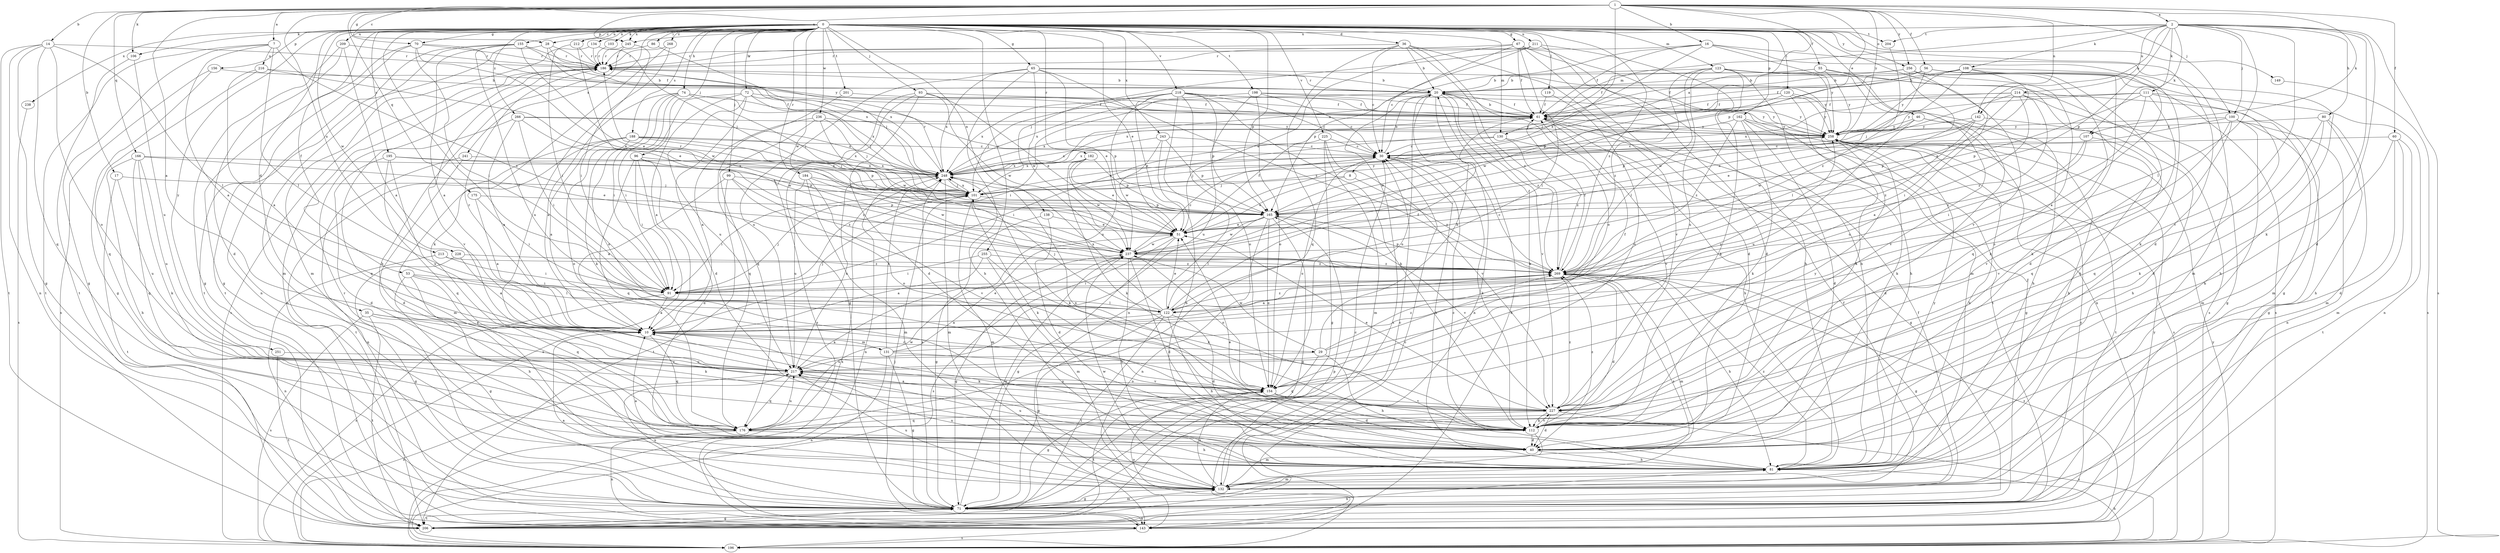 strict digraph  {
0;
1;
2;
7;
8;
10;
14;
16;
17;
20;
28;
29;
30;
35;
36;
40;
46;
51;
53;
55;
56;
60;
61;
65;
67;
70;
71;
72;
74;
80;
81;
86;
91;
93;
96;
99;
100;
101;
103;
106;
107;
108;
111;
112;
119;
120;
122;
123;
130;
131;
132;
134;
138;
142;
143;
149;
154;
155;
156;
162;
165;
166;
175;
176;
182;
184;
186;
188;
195;
196;
198;
201;
204;
206;
209;
211;
212;
213;
214;
216;
217;
218;
225;
227;
228;
236;
237;
238;
241;
243;
245;
248;
251;
255;
256;
258;
266;
268;
269;
0 -> 28  [label=c];
0 -> 35  [label=d];
0 -> 36  [label=d];
0 -> 40  [label=d];
0 -> 46  [label=e];
0 -> 51  [label=e];
0 -> 53  [label=f];
0 -> 55  [label=f];
0 -> 65  [label=g];
0 -> 67  [label=g];
0 -> 70  [label=g];
0 -> 72  [label=h];
0 -> 74  [label=h];
0 -> 86  [label=i];
0 -> 91  [label=i];
0 -> 93  [label=j];
0 -> 96  [label=j];
0 -> 99  [label=j];
0 -> 103  [label=k];
0 -> 106  [label=k];
0 -> 119  [label=l];
0 -> 120  [label=l];
0 -> 123  [label=m];
0 -> 130  [label=m];
0 -> 134  [label=n];
0 -> 138  [label=n];
0 -> 149  [label=o];
0 -> 155  [label=p];
0 -> 156  [label=p];
0 -> 162  [label=p];
0 -> 165  [label=p];
0 -> 182  [label=r];
0 -> 184  [label=r];
0 -> 188  [label=s];
0 -> 195  [label=s];
0 -> 198  [label=t];
0 -> 201  [label=t];
0 -> 204  [label=t];
0 -> 209  [label=u];
0 -> 211  [label=u];
0 -> 212  [label=u];
0 -> 218  [label=v];
0 -> 225  [label=v];
0 -> 227  [label=v];
0 -> 228  [label=w];
0 -> 236  [label=w];
0 -> 237  [label=w];
0 -> 238  [label=x];
0 -> 241  [label=x];
0 -> 243  [label=x];
0 -> 245  [label=x];
0 -> 251  [label=y];
0 -> 255  [label=y];
0 -> 256  [label=y];
0 -> 266  [label=z];
0 -> 268  [label=z];
0 -> 269  [label=z];
1 -> 2  [label=a];
1 -> 7  [label=a];
1 -> 8  [label=a];
1 -> 10  [label=a];
1 -> 14  [label=b];
1 -> 16  [label=b];
1 -> 17  [label=b];
1 -> 28  [label=c];
1 -> 51  [label=e];
1 -> 56  [label=f];
1 -> 60  [label=f];
1 -> 70  [label=g];
1 -> 100  [label=j];
1 -> 106  [label=k];
1 -> 107  [label=k];
1 -> 142  [label=n];
1 -> 165  [label=p];
1 -> 166  [label=q];
1 -> 175  [label=q];
1 -> 213  [label=u];
1 -> 245  [label=x];
1 -> 256  [label=y];
1 -> 258  [label=y];
2 -> 40  [label=d];
2 -> 80  [label=h];
2 -> 100  [label=j];
2 -> 107  [label=k];
2 -> 108  [label=k];
2 -> 111  [label=k];
2 -> 112  [label=k];
2 -> 122  [label=l];
2 -> 130  [label=m];
2 -> 142  [label=n];
2 -> 165  [label=p];
2 -> 196  [label=s];
2 -> 204  [label=t];
2 -> 214  [label=u];
2 -> 227  [label=v];
2 -> 245  [label=x];
7 -> 10  [label=a];
7 -> 71  [label=g];
7 -> 122  [label=l];
7 -> 206  [label=t];
7 -> 216  [label=u];
7 -> 269  [label=z];
8 -> 51  [label=e];
8 -> 101  [label=j];
8 -> 269  [label=z];
10 -> 29  [label=c];
10 -> 101  [label=j];
10 -> 112  [label=k];
10 -> 131  [label=m];
10 -> 176  [label=q];
10 -> 186  [label=r];
14 -> 71  [label=g];
14 -> 122  [label=l];
14 -> 143  [label=n];
14 -> 154  [label=o];
14 -> 176  [label=q];
14 -> 186  [label=r];
14 -> 206  [label=t];
16 -> 61  [label=f];
16 -> 101  [label=j];
16 -> 112  [label=k];
16 -> 132  [label=m];
16 -> 186  [label=r];
16 -> 248  [label=x];
16 -> 258  [label=y];
17 -> 101  [label=j];
17 -> 206  [label=t];
17 -> 217  [label=u];
20 -> 61  [label=f];
20 -> 112  [label=k];
20 -> 143  [label=n];
20 -> 154  [label=o];
20 -> 186  [label=r];
20 -> 196  [label=s];
20 -> 227  [label=v];
20 -> 248  [label=x];
20 -> 258  [label=y];
20 -> 269  [label=z];
28 -> 186  [label=r];
28 -> 206  [label=t];
28 -> 248  [label=x];
28 -> 258  [label=y];
29 -> 20  [label=b];
29 -> 61  [label=f];
29 -> 81  [label=h];
29 -> 176  [label=q];
29 -> 217  [label=u];
29 -> 237  [label=w];
29 -> 269  [label=z];
30 -> 20  [label=b];
30 -> 81  [label=h];
30 -> 101  [label=j];
30 -> 112  [label=k];
30 -> 154  [label=o];
30 -> 248  [label=x];
35 -> 10  [label=a];
35 -> 112  [label=k];
35 -> 196  [label=s];
35 -> 206  [label=t];
35 -> 227  [label=v];
36 -> 20  [label=b];
36 -> 30  [label=c];
36 -> 154  [label=o];
36 -> 176  [label=q];
36 -> 186  [label=r];
36 -> 227  [label=v];
36 -> 269  [label=z];
40 -> 51  [label=e];
40 -> 81  [label=h];
40 -> 217  [label=u];
46 -> 81  [label=h];
46 -> 112  [label=k];
46 -> 165  [label=p];
46 -> 217  [label=u];
46 -> 258  [label=y];
51 -> 61  [label=f];
51 -> 71  [label=g];
51 -> 196  [label=s];
51 -> 237  [label=w];
53 -> 71  [label=g];
53 -> 81  [label=h];
53 -> 91  [label=i];
53 -> 122  [label=l];
53 -> 176  [label=q];
55 -> 20  [label=b];
55 -> 61  [label=f];
55 -> 81  [label=h];
55 -> 227  [label=v];
55 -> 258  [label=y];
56 -> 20  [label=b];
56 -> 61  [label=f];
56 -> 71  [label=g];
56 -> 112  [label=k];
56 -> 165  [label=p];
56 -> 196  [label=s];
56 -> 237  [label=w];
60 -> 30  [label=c];
60 -> 40  [label=d];
60 -> 112  [label=k];
60 -> 132  [label=m];
60 -> 206  [label=t];
61 -> 20  [label=b];
61 -> 81  [label=h];
61 -> 227  [label=v];
61 -> 248  [label=x];
61 -> 258  [label=y];
65 -> 20  [label=b];
65 -> 51  [label=e];
65 -> 81  [label=h];
65 -> 217  [label=u];
65 -> 237  [label=w];
65 -> 248  [label=x];
65 -> 258  [label=y];
65 -> 269  [label=z];
67 -> 30  [label=c];
67 -> 40  [label=d];
67 -> 51  [label=e];
67 -> 61  [label=f];
67 -> 81  [label=h];
67 -> 122  [label=l];
67 -> 132  [label=m];
67 -> 186  [label=r];
70 -> 51  [label=e];
70 -> 61  [label=f];
70 -> 71  [label=g];
70 -> 91  [label=i];
70 -> 186  [label=r];
70 -> 206  [label=t];
71 -> 10  [label=a];
71 -> 30  [label=c];
71 -> 61  [label=f];
71 -> 132  [label=m];
71 -> 143  [label=n];
71 -> 186  [label=r];
71 -> 206  [label=t];
71 -> 217  [label=u];
71 -> 237  [label=w];
71 -> 248  [label=x];
71 -> 258  [label=y];
72 -> 10  [label=a];
72 -> 40  [label=d];
72 -> 61  [label=f];
72 -> 91  [label=i];
72 -> 101  [label=j];
72 -> 165  [label=p];
72 -> 217  [label=u];
74 -> 10  [label=a];
74 -> 61  [label=f];
74 -> 91  [label=i];
74 -> 101  [label=j];
74 -> 112  [label=k];
74 -> 154  [label=o];
74 -> 248  [label=x];
80 -> 81  [label=h];
80 -> 112  [label=k];
80 -> 132  [label=m];
80 -> 176  [label=q];
80 -> 258  [label=y];
81 -> 10  [label=a];
81 -> 30  [label=c];
81 -> 132  [label=m];
81 -> 217  [label=u];
81 -> 258  [label=y];
81 -> 269  [label=z];
86 -> 101  [label=j];
86 -> 186  [label=r];
91 -> 10  [label=a];
91 -> 101  [label=j];
91 -> 122  [label=l];
91 -> 196  [label=s];
93 -> 40  [label=d];
93 -> 51  [label=e];
93 -> 61  [label=f];
93 -> 71  [label=g];
93 -> 196  [label=s];
93 -> 237  [label=w];
96 -> 40  [label=d];
96 -> 91  [label=i];
96 -> 176  [label=q];
96 -> 196  [label=s];
96 -> 248  [label=x];
96 -> 269  [label=z];
99 -> 10  [label=a];
99 -> 101  [label=j];
99 -> 154  [label=o];
99 -> 206  [label=t];
99 -> 269  [label=z];
100 -> 71  [label=g];
100 -> 132  [label=m];
100 -> 143  [label=n];
100 -> 165  [label=p];
100 -> 176  [label=q];
100 -> 227  [label=v];
100 -> 258  [label=y];
101 -> 30  [label=c];
101 -> 91  [label=i];
101 -> 112  [label=k];
101 -> 132  [label=m];
101 -> 165  [label=p];
101 -> 248  [label=x];
101 -> 258  [label=y];
103 -> 186  [label=r];
106 -> 206  [label=t];
106 -> 217  [label=u];
107 -> 30  [label=c];
107 -> 91  [label=i];
107 -> 227  [label=v];
107 -> 269  [label=z];
108 -> 10  [label=a];
108 -> 20  [label=b];
108 -> 51  [label=e];
108 -> 61  [label=f];
108 -> 81  [label=h];
108 -> 101  [label=j];
108 -> 258  [label=y];
111 -> 40  [label=d];
111 -> 61  [label=f];
111 -> 122  [label=l];
111 -> 143  [label=n];
111 -> 154  [label=o];
111 -> 165  [label=p];
111 -> 258  [label=y];
112 -> 10  [label=a];
112 -> 40  [label=d];
112 -> 132  [label=m];
112 -> 227  [label=v];
112 -> 248  [label=x];
112 -> 269  [label=z];
119 -> 61  [label=f];
119 -> 154  [label=o];
120 -> 61  [label=f];
120 -> 81  [label=h];
120 -> 112  [label=k];
120 -> 248  [label=x];
120 -> 258  [label=y];
122 -> 10  [label=a];
122 -> 40  [label=d];
122 -> 51  [label=e];
122 -> 61  [label=f];
122 -> 71  [label=g];
122 -> 81  [label=h];
122 -> 101  [label=j];
122 -> 206  [label=t];
122 -> 248  [label=x];
122 -> 269  [label=z];
123 -> 20  [label=b];
123 -> 81  [label=h];
123 -> 112  [label=k];
123 -> 122  [label=l];
123 -> 143  [label=n];
123 -> 196  [label=s];
123 -> 206  [label=t];
123 -> 217  [label=u];
123 -> 269  [label=z];
130 -> 30  [label=c];
130 -> 71  [label=g];
130 -> 248  [label=x];
130 -> 269  [label=z];
131 -> 10  [label=a];
131 -> 51  [label=e];
131 -> 71  [label=g];
131 -> 143  [label=n];
131 -> 227  [label=v];
131 -> 248  [label=x];
131 -> 258  [label=y];
132 -> 30  [label=c];
132 -> 61  [label=f];
132 -> 71  [label=g];
132 -> 154  [label=o];
132 -> 217  [label=u];
132 -> 237  [label=w];
132 -> 269  [label=z];
134 -> 101  [label=j];
134 -> 132  [label=m];
134 -> 186  [label=r];
138 -> 40  [label=d];
138 -> 51  [label=e];
138 -> 71  [label=g];
142 -> 51  [label=e];
142 -> 81  [label=h];
142 -> 237  [label=w];
142 -> 258  [label=y];
142 -> 269  [label=z];
143 -> 20  [label=b];
143 -> 101  [label=j];
143 -> 154  [label=o];
143 -> 196  [label=s];
143 -> 269  [label=z];
149 -> 196  [label=s];
154 -> 40  [label=d];
154 -> 71  [label=g];
154 -> 206  [label=t];
154 -> 217  [label=u];
154 -> 227  [label=v];
155 -> 10  [label=a];
155 -> 51  [label=e];
155 -> 122  [label=l];
155 -> 132  [label=m];
155 -> 143  [label=n];
155 -> 186  [label=r];
155 -> 248  [label=x];
156 -> 20  [label=b];
156 -> 71  [label=g];
156 -> 196  [label=s];
162 -> 40  [label=d];
162 -> 71  [label=g];
162 -> 112  [label=k];
162 -> 196  [label=s];
162 -> 237  [label=w];
162 -> 258  [label=y];
162 -> 269  [label=z];
165 -> 51  [label=e];
165 -> 71  [label=g];
165 -> 122  [label=l];
165 -> 143  [label=n];
165 -> 154  [label=o];
165 -> 186  [label=r];
165 -> 227  [label=v];
165 -> 237  [label=w];
166 -> 51  [label=e];
166 -> 81  [label=h];
166 -> 112  [label=k];
166 -> 176  [label=q];
166 -> 217  [label=u];
166 -> 248  [label=x];
175 -> 10  [label=a];
175 -> 91  [label=i];
175 -> 165  [label=p];
176 -> 81  [label=h];
176 -> 143  [label=n];
176 -> 217  [label=u];
176 -> 237  [label=w];
182 -> 51  [label=e];
182 -> 112  [label=k];
182 -> 165  [label=p];
182 -> 237  [label=w];
182 -> 248  [label=x];
184 -> 101  [label=j];
184 -> 132  [label=m];
184 -> 217  [label=u];
184 -> 227  [label=v];
184 -> 237  [label=w];
186 -> 20  [label=b];
186 -> 143  [label=n];
186 -> 196  [label=s];
186 -> 227  [label=v];
188 -> 10  [label=a];
188 -> 30  [label=c];
188 -> 101  [label=j];
188 -> 132  [label=m];
188 -> 154  [label=o];
188 -> 165  [label=p];
188 -> 206  [label=t];
188 -> 248  [label=x];
195 -> 40  [label=d];
195 -> 165  [label=p];
195 -> 176  [label=q];
195 -> 217  [label=u];
195 -> 248  [label=x];
196 -> 81  [label=h];
196 -> 248  [label=x];
196 -> 258  [label=y];
198 -> 30  [label=c];
198 -> 61  [label=f];
198 -> 91  [label=i];
198 -> 154  [label=o];
198 -> 217  [label=u];
198 -> 258  [label=y];
201 -> 61  [label=f];
201 -> 176  [label=q];
204 -> 269  [label=z];
206 -> 30  [label=c];
206 -> 71  [label=g];
206 -> 81  [label=h];
206 -> 165  [label=p];
206 -> 258  [label=y];
209 -> 10  [label=a];
209 -> 40  [label=d];
209 -> 71  [label=g];
209 -> 186  [label=r];
211 -> 40  [label=d];
211 -> 81  [label=h];
211 -> 101  [label=j];
211 -> 165  [label=p];
211 -> 186  [label=r];
212 -> 91  [label=i];
212 -> 186  [label=r];
212 -> 237  [label=w];
213 -> 91  [label=i];
213 -> 143  [label=n];
213 -> 269  [label=z];
214 -> 10  [label=a];
214 -> 51  [label=e];
214 -> 61  [label=f];
214 -> 71  [label=g];
214 -> 91  [label=i];
214 -> 132  [label=m];
214 -> 248  [label=x];
214 -> 269  [label=z];
216 -> 10  [label=a];
216 -> 20  [label=b];
216 -> 51  [label=e];
216 -> 176  [label=q];
217 -> 154  [label=o];
217 -> 176  [label=q];
217 -> 196  [label=s];
217 -> 248  [label=x];
218 -> 30  [label=c];
218 -> 51  [label=e];
218 -> 61  [label=f];
218 -> 101  [label=j];
218 -> 112  [label=k];
218 -> 143  [label=n];
218 -> 154  [label=o];
218 -> 165  [label=p];
218 -> 217  [label=u];
218 -> 248  [label=x];
218 -> 258  [label=y];
225 -> 30  [label=c];
225 -> 71  [label=g];
225 -> 91  [label=i];
225 -> 132  [label=m];
225 -> 227  [label=v];
227 -> 40  [label=d];
227 -> 51  [label=e];
227 -> 112  [label=k];
227 -> 176  [label=q];
227 -> 196  [label=s];
227 -> 258  [label=y];
227 -> 269  [label=z];
228 -> 10  [label=a];
228 -> 71  [label=g];
228 -> 269  [label=z];
236 -> 10  [label=a];
236 -> 101  [label=j];
236 -> 176  [label=q];
236 -> 237  [label=w];
236 -> 258  [label=y];
237 -> 30  [label=c];
237 -> 40  [label=d];
237 -> 71  [label=g];
237 -> 81  [label=h];
237 -> 154  [label=o];
237 -> 269  [label=z];
238 -> 196  [label=s];
241 -> 40  [label=d];
241 -> 143  [label=n];
241 -> 248  [label=x];
243 -> 30  [label=c];
243 -> 81  [label=h];
243 -> 165  [label=p];
243 -> 237  [label=w];
243 -> 248  [label=x];
245 -> 81  [label=h];
245 -> 91  [label=i];
245 -> 186  [label=r];
248 -> 101  [label=j];
248 -> 112  [label=k];
248 -> 132  [label=m];
248 -> 143  [label=n];
248 -> 186  [label=r];
251 -> 206  [label=t];
251 -> 217  [label=u];
255 -> 10  [label=a];
255 -> 91  [label=i];
255 -> 112  [label=k];
255 -> 132  [label=m];
255 -> 269  [label=z];
256 -> 20  [label=b];
256 -> 40  [label=d];
256 -> 112  [label=k];
256 -> 122  [label=l];
256 -> 154  [label=o];
256 -> 176  [label=q];
256 -> 237  [label=w];
258 -> 30  [label=c];
258 -> 40  [label=d];
258 -> 81  [label=h];
258 -> 206  [label=t];
266 -> 10  [label=a];
266 -> 91  [label=i];
266 -> 176  [label=q];
266 -> 237  [label=w];
266 -> 248  [label=x];
266 -> 258  [label=y];
268 -> 112  [label=k];
268 -> 186  [label=r];
268 -> 217  [label=u];
269 -> 10  [label=a];
269 -> 30  [label=c];
269 -> 40  [label=d];
269 -> 61  [label=f];
269 -> 71  [label=g];
269 -> 81  [label=h];
269 -> 91  [label=i];
269 -> 132  [label=m];
269 -> 165  [label=p];
}
